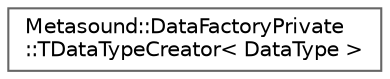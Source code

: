 digraph "Graphical Class Hierarchy"
{
 // INTERACTIVE_SVG=YES
 // LATEX_PDF_SIZE
  bgcolor="transparent";
  edge [fontname=Helvetica,fontsize=10,labelfontname=Helvetica,labelfontsize=10];
  node [fontname=Helvetica,fontsize=10,shape=box,height=0.2,width=0.4];
  rankdir="LR";
  Node0 [id="Node000000",label="Metasound::DataFactoryPrivate\l::TDataTypeCreator\< DataType \>",height=0.2,width=0.4,color="grey40", fillcolor="white", style="filled",URL="$dc/d51/structMetasound_1_1DataFactoryPrivate_1_1TDataTypeCreator.html",tooltip="Create a DataType."];
}
